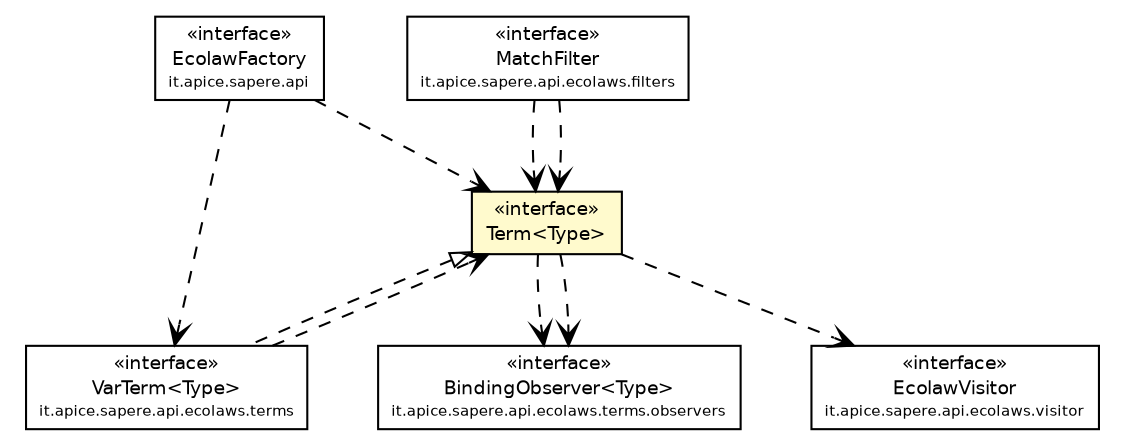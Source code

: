 #!/usr/local/bin/dot
#
# Class diagram 
# Generated by UmlGraph version 4.4 (http://www.spinellis.gr/sw/umlgraph)
#

digraph G {
	edge [fontname="Helvetica",fontsize=10,labelfontname="Helvetica",labelfontsize=10];
	node [fontname="Helvetica",fontsize=10,shape=plaintext];
	// it.apice.sapere.api.EcolawFactory
	c1740 [label=<<table border="0" cellborder="1" cellspacing="0" cellpadding="2" port="p" href="../EcolawFactory.html">
		<tr><td><table border="0" cellspacing="0" cellpadding="1">
			<tr><td> &laquo;interface&raquo; </td></tr>
			<tr><td> EcolawFactory </td></tr>
			<tr><td><font point-size="7.0"> it.apice.sapere.api </font></td></tr>
		</table></td></tr>
		</table>>, fontname="Helvetica", fontcolor="black", fontsize=9.0];
	// it.apice.sapere.api.ecolaws.Term<Type>
	c1741 [label=<<table border="0" cellborder="1" cellspacing="0" cellpadding="2" port="p" bgcolor="lemonChiffon" href="./Term.html">
		<tr><td><table border="0" cellspacing="0" cellpadding="1">
			<tr><td> &laquo;interface&raquo; </td></tr>
			<tr><td> Term&lt;Type&gt; </td></tr>
		</table></td></tr>
		</table>>, fontname="Helvetica", fontcolor="black", fontsize=9.0];
	// it.apice.sapere.api.ecolaws.filters.MatchFilter
	c1749 [label=<<table border="0" cellborder="1" cellspacing="0" cellpadding="2" port="p" href="./filters/MatchFilter.html">
		<tr><td><table border="0" cellspacing="0" cellpadding="1">
			<tr><td> &laquo;interface&raquo; </td></tr>
			<tr><td> MatchFilter </td></tr>
			<tr><td><font point-size="7.0"> it.apice.sapere.api.ecolaws.filters </font></td></tr>
		</table></td></tr>
		</table>>, fontname="Helvetica", fontcolor="black", fontsize=9.0];
	// it.apice.sapere.api.ecolaws.terms.VarTerm<Type>
	c1765 [label=<<table border="0" cellborder="1" cellspacing="0" cellpadding="2" port="p" href="./terms/VarTerm.html">
		<tr><td><table border="0" cellspacing="0" cellpadding="1">
			<tr><td> &laquo;interface&raquo; </td></tr>
			<tr><td> VarTerm&lt;Type&gt; </td></tr>
			<tr><td><font point-size="7.0"> it.apice.sapere.api.ecolaws.terms </font></td></tr>
		</table></td></tr>
		</table>>, fontname="Helvetica", fontcolor="black", fontsize=9.0];
	// it.apice.sapere.api.ecolaws.terms.observers.BindingObserver<Type>
	c1773 [label=<<table border="0" cellborder="1" cellspacing="0" cellpadding="2" port="p" href="./terms/observers/BindingObserver.html">
		<tr><td><table border="0" cellspacing="0" cellpadding="1">
			<tr><td> &laquo;interface&raquo; </td></tr>
			<tr><td> BindingObserver&lt;Type&gt; </td></tr>
			<tr><td><font point-size="7.0"> it.apice.sapere.api.ecolaws.terms.observers </font></td></tr>
		</table></td></tr>
		</table>>, fontname="Helvetica", fontcolor="black", fontsize=9.0];
	// it.apice.sapere.api.ecolaws.visitor.EcolawVisitor
	c1774 [label=<<table border="0" cellborder="1" cellspacing="0" cellpadding="2" port="p" href="./visitor/EcolawVisitor.html">
		<tr><td><table border="0" cellspacing="0" cellpadding="1">
			<tr><td> &laquo;interface&raquo; </td></tr>
			<tr><td> EcolawVisitor </td></tr>
			<tr><td><font point-size="7.0"> it.apice.sapere.api.ecolaws.visitor </font></td></tr>
		</table></td></tr>
		</table>>, fontname="Helvetica", fontcolor="black", fontsize=9.0];
	//it.apice.sapere.api.ecolaws.terms.VarTerm<Type> implements it.apice.sapere.api.ecolaws.Term<Type>
	c1741:p -> c1765:p [dir=back,arrowtail=empty,style=dashed];
	// it.apice.sapere.api.EcolawFactory DEPEND it.apice.sapere.api.ecolaws.terms.VarTerm<Type>
	c1740:p -> c1765:p [taillabel="", label="", headlabel="", fontname="Helvetica", fontcolor="black", fontsize=10.0, color="black", arrowhead=open, style=dashed];
	// it.apice.sapere.api.EcolawFactory DEPEND it.apice.sapere.api.ecolaws.Term<Type>
	c1740:p -> c1741:p [taillabel="", label="", headlabel="", fontname="Helvetica", fontcolor="black", fontsize=10.0, color="black", arrowhead=open, style=dashed];
	// it.apice.sapere.api.ecolaws.Term<Type> DEPEND it.apice.sapere.api.ecolaws.visitor.EcolawVisitor
	c1741:p -> c1774:p [taillabel="", label="", headlabel="", fontname="Helvetica", fontcolor="black", fontsize=10.0, color="black", arrowhead=open, style=dashed];
	// it.apice.sapere.api.ecolaws.Term<Type> DEPEND it.apice.sapere.api.ecolaws.terms.observers.BindingObserver<Type>
	c1741:p -> c1773:p [taillabel="", label="", headlabel="", fontname="Helvetica", fontcolor="black", fontsize=10.0, color="black", arrowhead=open, style=dashed];
	// it.apice.sapere.api.ecolaws.Term<Type> DEPEND it.apice.sapere.api.ecolaws.terms.observers.BindingObserver<Type>
	c1741:p -> c1773:p [taillabel="", label="", headlabel="", fontname="Helvetica", fontcolor="black", fontsize=10.0, color="black", arrowhead=open, style=dashed];
	// it.apice.sapere.api.ecolaws.filters.MatchFilter DEPEND it.apice.sapere.api.ecolaws.Term<Type>
	c1749:p -> c1741:p [taillabel="", label="", headlabel="", fontname="Helvetica", fontcolor="black", fontsize=10.0, color="black", arrowhead=open, style=dashed];
	// it.apice.sapere.api.ecolaws.filters.MatchFilter DEPEND it.apice.sapere.api.ecolaws.Term<Type>
	c1749:p -> c1741:p [taillabel="", label="", headlabel="", fontname="Helvetica", fontcolor="black", fontsize=10.0, color="black", arrowhead=open, style=dashed];
	// it.apice.sapere.api.ecolaws.terms.VarTerm<Type> DEPEND it.apice.sapere.api.ecolaws.Term<Type>
	c1765:p -> c1741:p [taillabel="", label="", headlabel="", fontname="Helvetica", fontcolor="black", fontsize=10.0, color="black", arrowhead=open, style=dashed];
}

